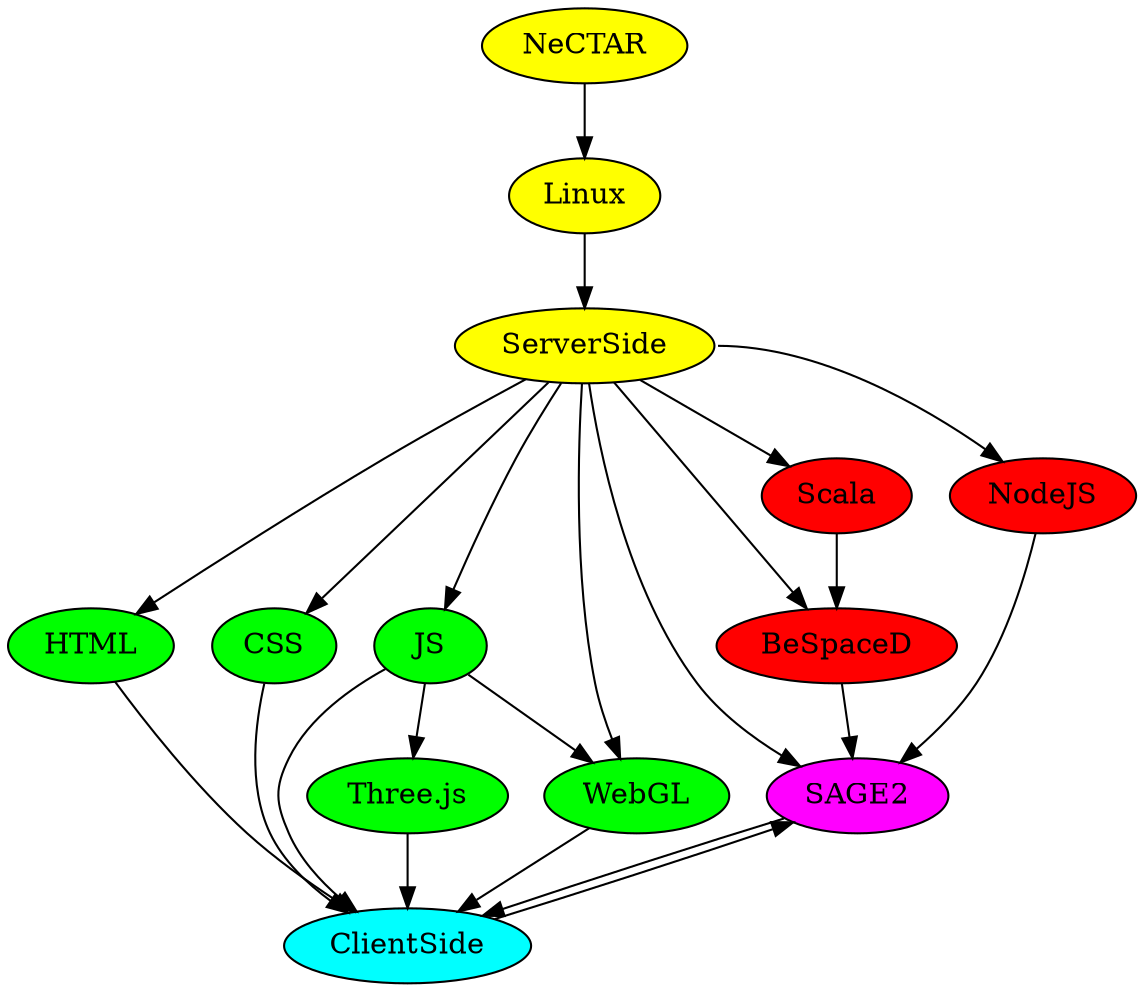 digraph "Euclidian" {
    bgcolor=transparent
    {node[style=filled, fillcolor="#FFFF00" group=infrastructure] NeCTAR Linux ServerSide}
    {node[style=filled, fillcolor="#FF0000" group=server] Scala BeSpaceD NodeJS}
    {node[style=filled, fillcolor="#00FF00" group=client] HTML CSS JS Three WebGL}
    {node[style=filled, fillcolor="#FF00FF"] SAGE2}
    {node[style=filled, fillcolor="#00FFFF"] ClientSide}
    {rank=same; HTML; CSS; JS;}
    Three[label="Three.js"]
    NeCTAR -> Linux -> ServerSide -> {Scala BeSpaceD SAGE2 WebGL JS CSS HTML}
    ServerSide:e -> NodeJS
    {HTML CSS JS Three WebGL SAGE2} -> ClientSide
    {NodeJS BeSpaceD ClientSide} -> SAGE2
    JS -> {Three WebGL}
    Scala -> BeSpaceD
}
